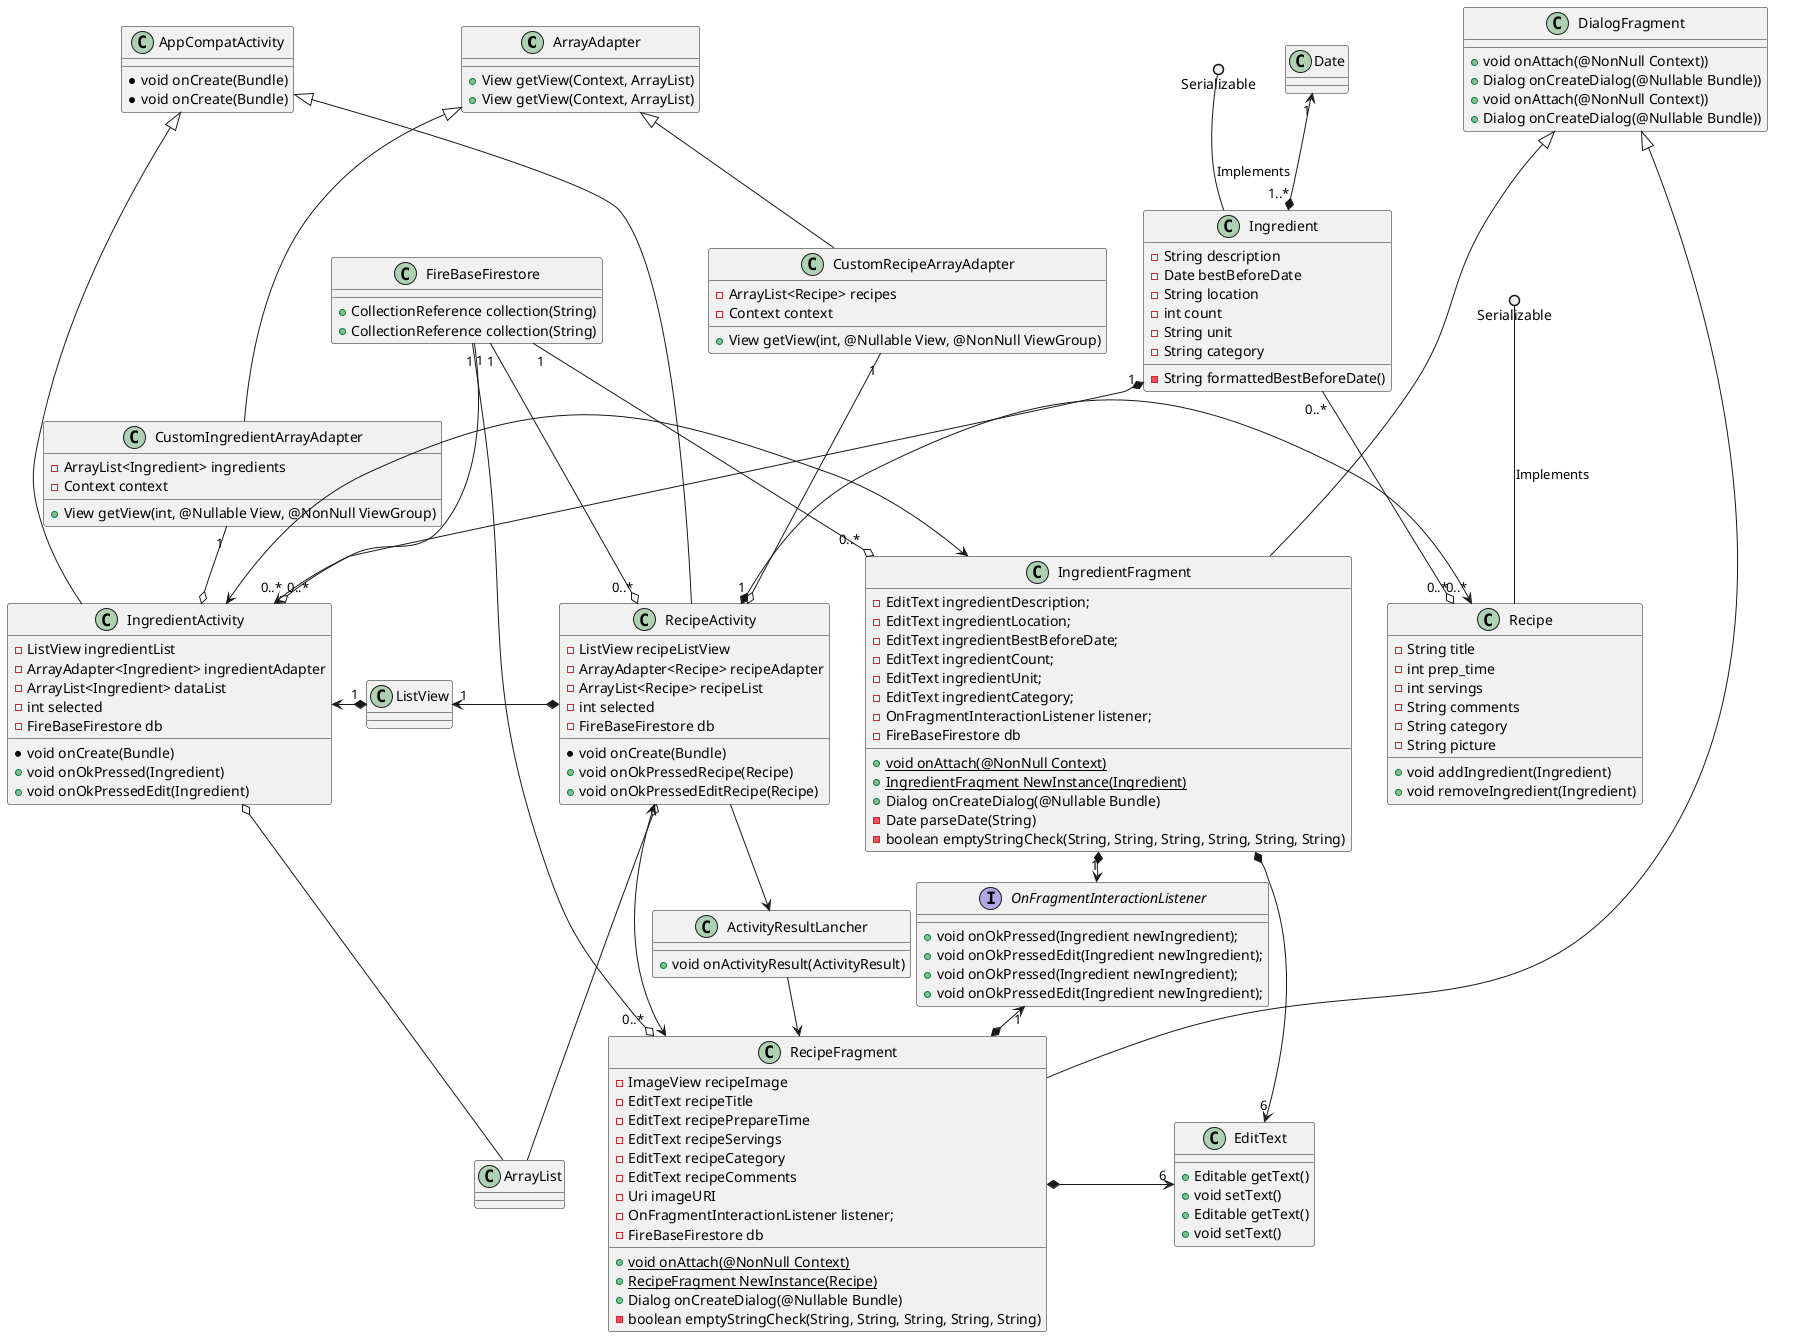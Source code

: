 @startuml
'https://plantuml.com/class-diagram
class ArrayAdapter {
+View getView(Context, ArrayList)
}

class EditText {
+Editable getText()
+void setText()
}

class FireBaseFirestore {
+CollectionReference collection(String)
}

class Ingredient {
-String description
-Date bestBeforeDate
-String location
-int count
-String unit
-String category

-String formattedBestBeforeDate()
}

class AppCompatActivity {
*void onCreate(Bundle)
}

class IngredientActivity {
-ListView ingredientList
-ArrayAdapter<Ingredient> ingredientAdapter
-ArrayList<Ingredient> dataList
-int selected
-FireBaseFirestore db

*void onCreate(Bundle)
+void onOkPressed(Ingredient)
+void onOkPressedEdit(Ingredient)
}

class DialogFragment {
+void onAttach(@NonNull Context))
+Dialog onCreateDialog(@Nullable Bundle))
}

class IngredientFragment {
-EditText ingredientDescription;
-EditText ingredientLocation;
-EditText ingredientBestBeforeDate;
-EditText ingredientCount;
-EditText ingredientUnit;
-EditText ingredientCategory;
-OnFragmentInteractionListener listener;
-FireBaseFirestore db

+ {static} void onAttach(@NonNull Context)
+ {static} IngredientFragment NewInstance(Ingredient)
+ Dialog onCreateDialog(@Nullable Bundle)
- Date parseDate(String)
- boolean emptyStringCheck(String, String, String, String, String, String)
}

interface OnFragmentInteractionListener {
+void onOkPressed(Ingredient newIngredient);
+void onOkPressedEdit(Ingredient newIngredient);
}

class CustomIngredientArrayAdapter extends ArrayAdapter {
- ArrayList<Ingredient> ingredients
- Context context

+ View getView(int, @Nullable View, @NonNull ViewGroup)
}



class ArrayAdapter {
+View getView(Context, ArrayList)
}

class EditText {
+Editable getText()
+void setText()
}

class FireBaseFirestore {
+CollectionReference collection(String)
}

class ActivityResultLancher {
    +void onActivityResult(ActivityResult)
}

class Recipe {
-String title
-int prep_time
-int servings
-String comments
-String category
-String picture

+void addIngredient(Ingredient)
+void removeIngredient(Ingredient)
}

class AppCompatActivity {
*void onCreate(Bundle)
}

class RecipeActivity {
-ListView recipeListView
-ArrayAdapter<Recipe> recipeAdapter
-ArrayList<Recipe> recipeList
-int selected
-FireBaseFirestore db

*void onCreate(Bundle)
+void onOkPressedRecipe(Recipe)
+void onOkPressedEditRecipe(Recipe)
}

class DialogFragment {
+void onAttach(@NonNull Context))
+Dialog onCreateDialog(@Nullable Bundle))
}

class RecipeFragment {
-ImageView recipeImage
-EditText recipeTitle
-EditText recipePrepareTime
-EditText recipeServings
-EditText recipeCategory
-EditText recipeComments
-Uri imageURI
-OnFragmentInteractionListener listener;
-FireBaseFirestore db

+ {static} void onAttach(@NonNull Context)
+ {static} RecipeFragment NewInstance(Recipe)
+ Dialog onCreateDialog(@Nullable Bundle)
- boolean emptyStringCheck(String, String, String, String, String)
}

interface OnFragmentInteractionListener {
+void onOkPressed(Ingredient newIngredient);
+void onOkPressedEdit(Ingredient newIngredient);
}

class CustomRecipeArrayAdapter extends ArrayAdapter {
- ArrayList<Recipe> recipes
- Context context

+ View getView(int, @Nullable View, @NonNull ViewGroup)
}

Serializable ()-- Recipe : Implements
Ingredient "0..*" --o "0..*" Recipe

RecipeActivity "1" *-> "0..*" Recipe
ListView "1" <-* RecipeActivity
CustomRecipeArrayAdapter "1" --o RecipeActivity
FireBaseFirestore "1" --o "0..*" RecipeActivity
RecipeActivity o-- ArrayList
AppCompatActivity <|--- RecipeActivity
DialogFragment <|--- RecipeFragment

RecipeFragment *-> "6" EditText
OnFragmentInteractionListener "1" <-* RecipeFragment
FireBaseFirestore "1" --o "0..*" RecipeFragment

RecipeActivity <--> RecipeFragment




Serializable ()-- Ingredient : Implements
Date "1" <--* "1..*" Ingredient

Ingredient "1" *-> "0..*" IngredientActivity
IngredientActivity <-* "1" ListView
CustomIngredientArrayAdapter "1" -o IngredientActivity
FireBaseFirestore "1" --o "0..*" IngredientActivity
IngredientActivity o- ArrayList
AppCompatActivity <|--- IngredientActivity
DialogFragment <|--- IngredientFragment

IngredientFragment *--> "6" EditText
IngredientFragment "1" *->  OnFragmentInteractionListener
FireBaseFirestore "1" --o "0..*" IngredientFragment

IngredientActivity <-> IngredientFragment
RecipeActivity -> ActivityResultLancher
ActivityResultLancher -> RecipeFragment


@enduml